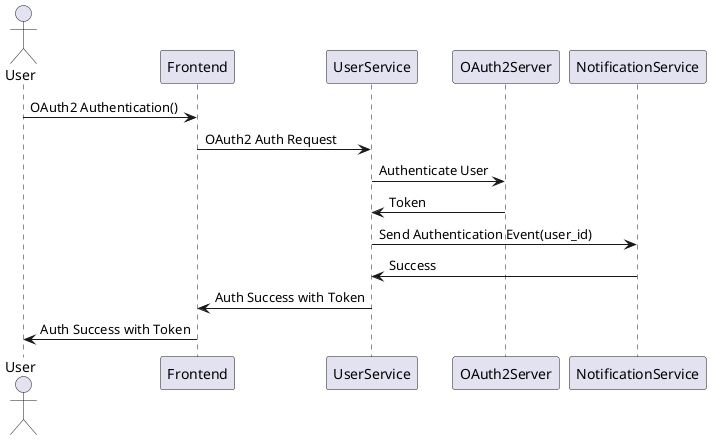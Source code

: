 @startuml
actor User
participant Frontend
participant UserService
participant OAuth2Server
participant NotificationService

User -> Frontend: OAuth2 Authentication()
Frontend -> UserService: OAuth2 Auth Request
UserService -> OAuth2Server: Authenticate User
OAuth2Server -> UserService: Token
UserService -> NotificationService: Send Authentication Event(user_id)
NotificationService -> UserService: Success
UserService -> Frontend: Auth Success with Token
Frontend -> User: Auth Success with Token
@enduml
